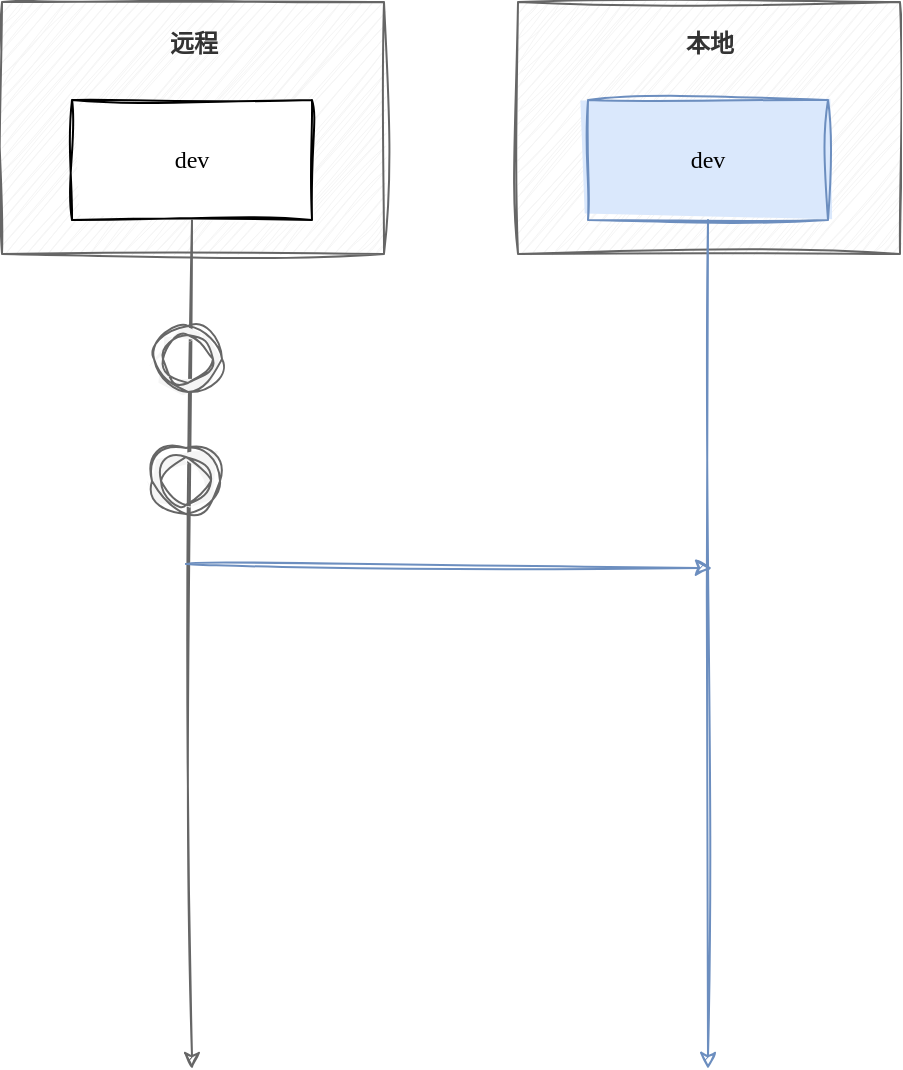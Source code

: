 <mxfile version="21.1.2" type="github">
  <diagram name="第 1 页" id="tsptPx9ejESeR7F-Kwjc">
    <mxGraphModel dx="1450" dy="1044" grid="0" gridSize="10" guides="1" tooltips="1" connect="1" arrows="1" fold="1" page="0" pageScale="1" pageWidth="827" pageHeight="1169" math="0" shadow="0">
      <root>
        <mxCell id="0" />
        <mxCell id="1" parent="0" />
        <mxCell id="gWYDlwU5R1YkIqhW_JvM-5" value="" style="rounded=0;whiteSpace=wrap;html=1;sketch=1;jiggle=2;curveFitting=1;strokeColor=#666666;fontFamily=Comic Sans MS;fontSize=12;fontColor=#333333;fillColor=#f5f5f5;" vertex="1" parent="1">
          <mxGeometry x="-260" y="-51" width="191" height="126" as="geometry" />
        </mxCell>
        <mxCell id="gWYDlwU5R1YkIqhW_JvM-4" style="edgeStyle=orthogonalEdgeStyle;orthogonalLoop=1;jettySize=auto;html=1;exitX=0.5;exitY=1;exitDx=0;exitDy=0;fontFamily=Comic Sans MS;fontSize=12;fontColor=#333333;sketch=1;curveFitting=1;jiggle=2;curved=1;fillColor=#f5f5f5;strokeColor=#666666;" edge="1" parent="1" source="gWYDlwU5R1YkIqhW_JvM-1">
          <mxGeometry relative="1" as="geometry">
            <mxPoint x="-165" y="482.5" as="targetPoint" />
          </mxGeometry>
        </mxCell>
        <mxCell id="gWYDlwU5R1YkIqhW_JvM-1" value="dev" style="rounded=0;whiteSpace=wrap;html=1;sketch=1;curveFitting=1;jiggle=2;fontFamily=Comic Sans MS;fillStyle=solid;" vertex="1" parent="1">
          <mxGeometry x="-225" y="-2" width="120" height="60" as="geometry" />
        </mxCell>
        <mxCell id="gWYDlwU5R1YkIqhW_JvM-7" value="&lt;b&gt;远程&lt;/b&gt;" style="text;html=1;strokeColor=none;fillColor=none;align=center;verticalAlign=middle;whiteSpace=wrap;rounded=0;fontSize=12;fontFamily=Comic Sans MS;fontColor=#333333;" vertex="1" parent="1">
          <mxGeometry x="-194" y="-45" width="60" height="30" as="geometry" />
        </mxCell>
        <mxCell id="gWYDlwU5R1YkIqhW_JvM-9" value="" style="verticalLabelPosition=bottom;verticalAlign=top;html=1;shape=mxgraph.basic.donut;dx=4.5;rounded=0;sketch=1;jiggle=2;curveFitting=1;strokeColor=#666666;fontFamily=Comic Sans MS;fontSize=12;fontColor=#333333;fillColor=#f5f5f5;fillStyle=solid;" vertex="1" parent="1">
          <mxGeometry x="-184" y="111" width="34" height="33" as="geometry" />
        </mxCell>
        <mxCell id="gWYDlwU5R1YkIqhW_JvM-12" value="" style="verticalLabelPosition=bottom;verticalAlign=top;html=1;shape=mxgraph.basic.donut;dx=4.5;rounded=0;sketch=1;jiggle=2;curveFitting=1;strokeColor=#666666;fontFamily=Comic Sans MS;fontSize=12;fontColor=#333333;fillColor=#f5f5f5;fillStyle=solid;" vertex="1" parent="1">
          <mxGeometry x="-185" y="172" width="34" height="33" as="geometry" />
        </mxCell>
        <mxCell id="gWYDlwU5R1YkIqhW_JvM-14" value="" style="rounded=0;whiteSpace=wrap;html=1;sketch=1;jiggle=2;curveFitting=1;strokeColor=#666666;fontFamily=Comic Sans MS;fontSize=12;fontColor=#333333;fillColor=#f5f5f5;" vertex="1" parent="1">
          <mxGeometry x="-2" y="-51" width="191" height="126" as="geometry" />
        </mxCell>
        <mxCell id="gWYDlwU5R1YkIqhW_JvM-15" style="edgeStyle=orthogonalEdgeStyle;orthogonalLoop=1;jettySize=auto;html=1;exitX=0.5;exitY=1;exitDx=0;exitDy=0;fontFamily=Comic Sans MS;fontSize=12;fontColor=#333333;sketch=1;curveFitting=1;jiggle=2;curved=1;fillColor=#dae8fc;strokeColor=#6c8ebf;" edge="1" parent="1" source="gWYDlwU5R1YkIqhW_JvM-16">
          <mxGeometry relative="1" as="geometry">
            <mxPoint x="93" y="482.5" as="targetPoint" />
          </mxGeometry>
        </mxCell>
        <mxCell id="gWYDlwU5R1YkIqhW_JvM-16" value="dev" style="rounded=0;whiteSpace=wrap;html=1;sketch=1;curveFitting=1;jiggle=2;fontFamily=Comic Sans MS;fillStyle=solid;fillColor=#dae8fc;strokeColor=#6c8ebf;" vertex="1" parent="1">
          <mxGeometry x="33" y="-2" width="120" height="60" as="geometry" />
        </mxCell>
        <mxCell id="gWYDlwU5R1YkIqhW_JvM-17" value="&lt;b&gt;本地&lt;/b&gt;" style="text;html=1;strokeColor=none;fillColor=none;align=center;verticalAlign=middle;whiteSpace=wrap;rounded=0;fontSize=12;fontFamily=Comic Sans MS;fontColor=#333333;" vertex="1" parent="1">
          <mxGeometry x="64" y="-45" width="60" height="30" as="geometry" />
        </mxCell>
        <mxCell id="gWYDlwU5R1YkIqhW_JvM-20" value="" style="endArrow=classic;html=1;rounded=1;labelBackgroundColor=default;sketch=1;jiggle=2;curveFitting=1;strokeColor=#6c8ebf;fontFamily=Comic Sans MS;fontSize=12;fontColor=#333333;shape=connector;curved=1;fillColor=#dae8fc;" edge="1" parent="1">
          <mxGeometry width="50" height="50" relative="1" as="geometry">
            <mxPoint x="-168" y="230" as="sourcePoint" />
            <mxPoint x="95" y="232" as="targetPoint" />
          </mxGeometry>
        </mxCell>
      </root>
    </mxGraphModel>
  </diagram>
</mxfile>
